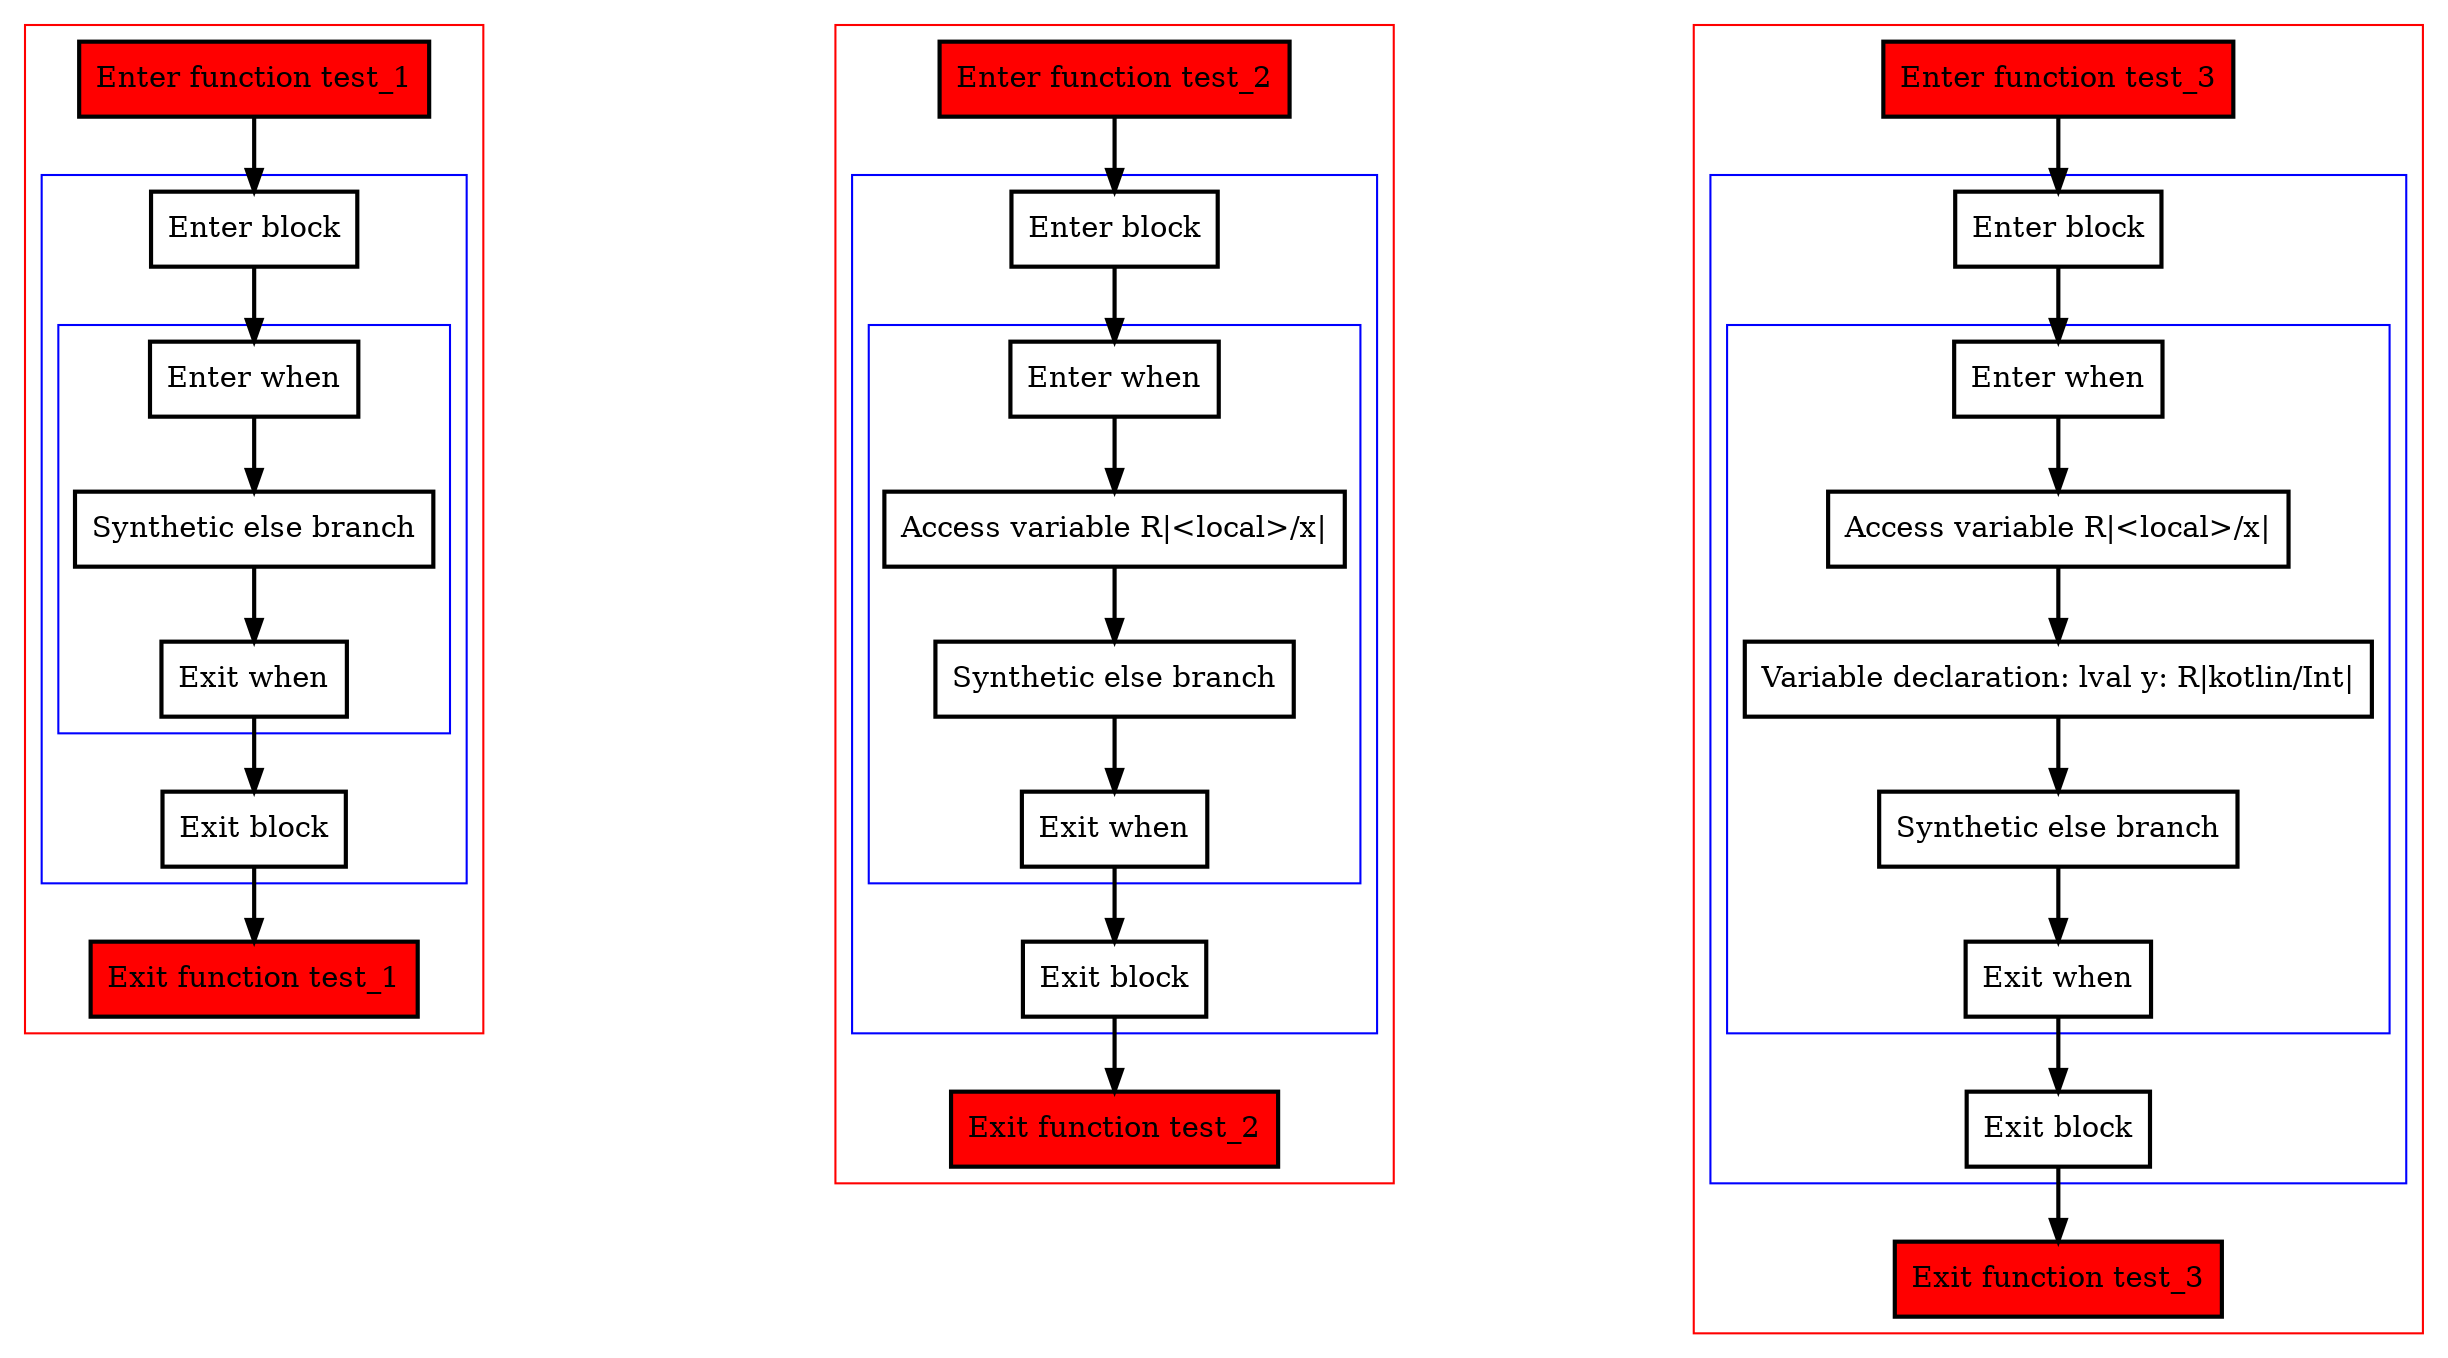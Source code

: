 digraph emptyWhen_kt {
  graph [splines=ortho nodesep=3]
  node [shape=box penwidth=2]
  edge [penwidth=2]

  subgraph cluster_0 {
    color=red
    0 [label="Enter function test_1" style="filled" fillcolor=red];
    subgraph cluster_1 {
      color=blue
      1 [label="Enter block"];
      subgraph cluster_2 {
        color=blue
        2 [label="Enter when"];
        3 [label="Synthetic else branch"];
        4 [label="Exit when"];
      }
      5 [label="Exit block"];
    }
    6 [label="Exit function test_1" style="filled" fillcolor=red];
  }

  0 -> {1};
  1 -> {2};
  2 -> {3};
  3 -> {4};
  4 -> {5};
  5 -> {6};

  subgraph cluster_3 {
    color=red
    7 [label="Enter function test_2" style="filled" fillcolor=red];
    subgraph cluster_4 {
      color=blue
      8 [label="Enter block"];
      subgraph cluster_5 {
        color=blue
        9 [label="Enter when"];
        10 [label="Access variable R|<local>/x|"];
        11 [label="Synthetic else branch"];
        12 [label="Exit when"];
      }
      13 [label="Exit block"];
    }
    14 [label="Exit function test_2" style="filled" fillcolor=red];
  }

  7 -> {8};
  8 -> {9};
  9 -> {10};
  10 -> {11};
  11 -> {12};
  12 -> {13};
  13 -> {14};

  subgraph cluster_6 {
    color=red
    15 [label="Enter function test_3" style="filled" fillcolor=red];
    subgraph cluster_7 {
      color=blue
      16 [label="Enter block"];
      subgraph cluster_8 {
        color=blue
        17 [label="Enter when"];
        18 [label="Access variable R|<local>/x|"];
        19 [label="Variable declaration: lval y: R|kotlin/Int|"];
        20 [label="Synthetic else branch"];
        21 [label="Exit when"];
      }
      22 [label="Exit block"];
    }
    23 [label="Exit function test_3" style="filled" fillcolor=red];
  }

  15 -> {16};
  16 -> {17};
  17 -> {18};
  18 -> {19};
  19 -> {20};
  20 -> {21};
  21 -> {22};
  22 -> {23};

}
